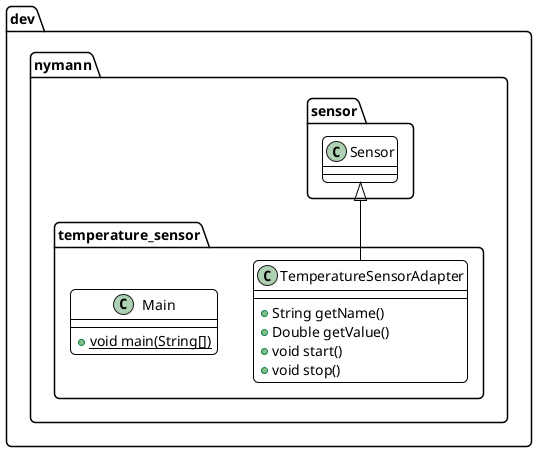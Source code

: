 @startuml
skinparam roundCorner 10
skinparam shadowing false
skinparam classFontName Lato
skinparam classFontSize 16
skinparam defaultFontName Source Code Pro
skinparam defaultFontSize 14
skinparam ClassAttributeFontStyle normal
skinparam ClassBackgroundColor white
skinparam ClassBorderColor black
skinparam ClassBorderThickness 1
skinparam ArrowColor black
skinparam linetype polyline
class dev.nymann.temperature_sensor.TemperatureSensorAdapter {
+ String getName()
+ Double getValue()
+ void start()
+ void stop()
}
class dev.nymann.temperature_sensor.Main {
+ {static} void main(String[])
}


dev.nymann.sensor.Sensor <|-- dev.nymann.temperature_sensor.TemperatureSensorAdapter
@enduml
